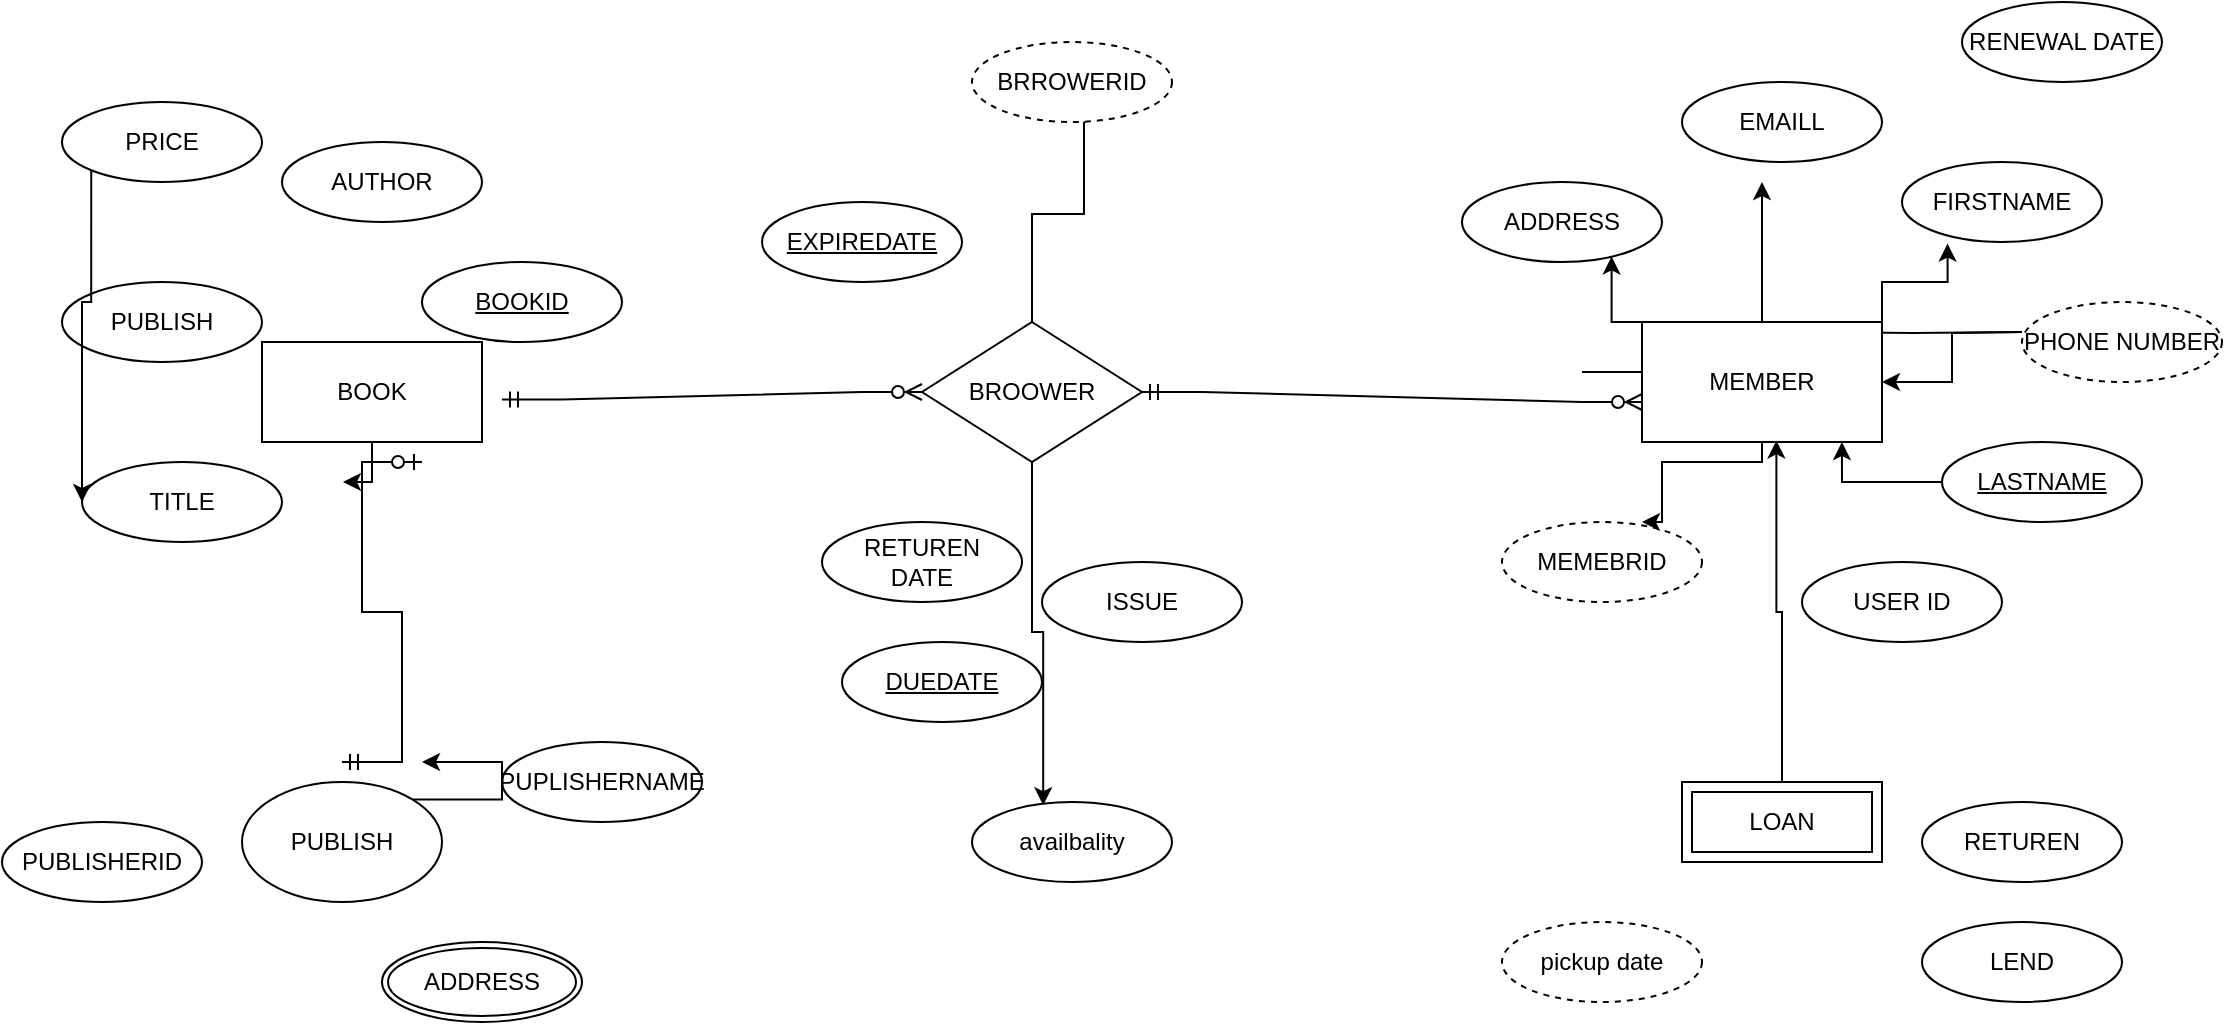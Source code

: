 <mxfile version="24.7.8">
  <diagram name="Page-1" id="AIigmaH4G415NGv4w28b">
    <mxGraphModel dx="2140" dy="621" grid="1" gridSize="10" guides="1" tooltips="1" connect="1" arrows="1" fold="1" page="1" pageScale="1" pageWidth="850" pageHeight="1100" math="0" shadow="0">
      <root>
        <mxCell id="0" />
        <mxCell id="1" parent="0" />
        <mxCell id="CXwAQgRN35xxSamlwrBf-2" value="AUTHOR" style="ellipse;whiteSpace=wrap;html=1;align=center;" parent="1" vertex="1">
          <mxGeometry x="-20" y="150" width="100" height="40" as="geometry" />
        </mxCell>
        <mxCell id="CXwAQgRN35xxSamlwrBf-3" value="BOOKID" style="ellipse;whiteSpace=wrap;html=1;align=center;fontStyle=4;" parent="1" vertex="1">
          <mxGeometry x="50" y="210" width="100" height="40" as="geometry" />
        </mxCell>
        <mxCell id="CXwAQgRN35xxSamlwrBf-5" style="edgeStyle=orthogonalEdgeStyle;rounded=0;orthogonalLoop=1;jettySize=auto;html=1;exitX=0.5;exitY=1;exitDx=0;exitDy=0;" parent="1" edge="1">
          <mxGeometry relative="1" as="geometry">
            <mxPoint x="185" y="220" as="sourcePoint" />
            <mxPoint x="185" y="220" as="targetPoint" />
          </mxGeometry>
        </mxCell>
        <mxCell id="CXwAQgRN35xxSamlwrBf-7" value="TITLE" style="ellipse;whiteSpace=wrap;html=1;align=center;" parent="1" vertex="1">
          <mxGeometry x="-120" y="310" width="100" height="40" as="geometry" />
        </mxCell>
        <mxCell id="CXwAQgRN35xxSamlwrBf-8" value="PUBLISH" style="ellipse;whiteSpace=wrap;html=1;align=center;" parent="1" vertex="1">
          <mxGeometry x="-130" y="220" width="100" height="40" as="geometry" />
        </mxCell>
        <mxCell id="eC1AK_5KEr0Wa4dRXDWK-27" style="edgeStyle=orthogonalEdgeStyle;rounded=0;orthogonalLoop=1;jettySize=auto;html=1;exitX=0;exitY=0;exitDx=0;exitDy=0;" parent="1" source="CXwAQgRN35xxSamlwrBf-9" target="CXwAQgRN35xxSamlwrBf-7" edge="1">
          <mxGeometry relative="1" as="geometry">
            <mxPoint x="-70" y="270" as="targetPoint" />
            <Array as="points">
              <mxPoint x="-115" y="230" />
              <mxPoint x="-120" y="230" />
            </Array>
          </mxGeometry>
        </mxCell>
        <mxCell id="CXwAQgRN35xxSamlwrBf-9" value="PRICE" style="ellipse;whiteSpace=wrap;html=1;align=center;" parent="1" vertex="1">
          <mxGeometry x="-130" y="130" width="100" height="40" as="geometry" />
        </mxCell>
        <mxCell id="CXwAQgRN35xxSamlwrBf-20" style="edgeStyle=orthogonalEdgeStyle;rounded=0;orthogonalLoop=1;jettySize=auto;html=1;" parent="1" source="CXwAQgRN35xxSamlwrBf-10" edge="1">
          <mxGeometry relative="1" as="geometry">
            <mxPoint x="380" y="130" as="targetPoint" />
            <Array as="points">
              <mxPoint x="355" y="186" />
              <mxPoint x="381" y="186" />
            </Array>
          </mxGeometry>
        </mxCell>
        <mxCell id="CXwAQgRN35xxSamlwrBf-10" value="BROOWER" style="shape=rhombus;perimeter=rhombusPerimeter;whiteSpace=wrap;html=1;align=center;" parent="1" vertex="1">
          <mxGeometry x="300" y="240" width="110" height="70" as="geometry" />
        </mxCell>
        <mxCell id="jmydCTeTB-2I-J8kcOm2-3" style="edgeStyle=orthogonalEdgeStyle;rounded=0;orthogonalLoop=1;jettySize=auto;html=1;" parent="1" source="CXwAQgRN35xxSamlwrBf-11" edge="1">
          <mxGeometry relative="1" as="geometry">
            <mxPoint x="10" y="320" as="targetPoint" />
          </mxGeometry>
        </mxCell>
        <mxCell id="CXwAQgRN35xxSamlwrBf-11" value="BOOK" style="whiteSpace=wrap;html=1;align=center;" parent="1" vertex="1">
          <mxGeometry x="-30" y="250" width="110" height="50" as="geometry" />
        </mxCell>
        <mxCell id="eC1AK_5KEr0Wa4dRXDWK-10" value="" style="edgeStyle=orthogonalEdgeStyle;rounded=0;orthogonalLoop=1;jettySize=auto;html=1;" parent="1" target="eC1AK_5KEr0Wa4dRXDWK-9" edge="1">
          <mxGeometry relative="1" as="geometry">
            <mxPoint x="850" y="245" as="sourcePoint" />
          </mxGeometry>
        </mxCell>
        <mxCell id="CXwAQgRN35xxSamlwrBf-21" value="BRROWERID" style="ellipse;whiteSpace=wrap;html=1;align=center;dashed=1;" parent="1" vertex="1">
          <mxGeometry x="325" y="100" width="100" height="40" as="geometry" />
        </mxCell>
        <mxCell id="CXwAQgRN35xxSamlwrBf-31" value="LASTNAME" style="ellipse;whiteSpace=wrap;html=1;align=center;fontStyle=4;" parent="1" vertex="1">
          <mxGeometry x="810" y="300" width="100" height="40" as="geometry" />
        </mxCell>
        <mxCell id="CXwAQgRN35xxSamlwrBf-32" value="FIRSTNAME" style="ellipse;whiteSpace=wrap;html=1;align=center;" parent="1" vertex="1">
          <mxGeometry x="790" y="160" width="100" height="40" as="geometry" />
        </mxCell>
        <mxCell id="CXwAQgRN35xxSamlwrBf-34" value="ADDRESS" style="ellipse;whiteSpace=wrap;html=1;align=center;" parent="1" vertex="1">
          <mxGeometry x="570" y="170" width="100" height="40" as="geometry" />
        </mxCell>
        <mxCell id="CXwAQgRN35xxSamlwrBf-35" value="PHONE NUMBER" style="ellipse;whiteSpace=wrap;html=1;align=center;dashed=1;" parent="1" vertex="1">
          <mxGeometry x="850" y="230" width="100" height="40" as="geometry" />
        </mxCell>
        <mxCell id="CXwAQgRN35xxSamlwrBf-36" value="EMAILL" style="ellipse;whiteSpace=wrap;html=1;align=center;" parent="1" vertex="1">
          <mxGeometry x="680" y="120" width="100" height="40" as="geometry" />
        </mxCell>
        <mxCell id="eC1AK_5KEr0Wa4dRXDWK-3" style="edgeStyle=orthogonalEdgeStyle;rounded=0;orthogonalLoop=1;jettySize=auto;html=1;exitX=0.5;exitY=1;exitDx=0;exitDy=0;" parent="1" source="CXwAQgRN35xxSamlwrBf-39" edge="1">
          <mxGeometry relative="1" as="geometry">
            <mxPoint x="640" y="350" as="targetPoint" />
          </mxGeometry>
        </mxCell>
        <mxCell id="CXwAQgRN35xxSamlwrBf-39" value="MEMEBRID" style="ellipse;whiteSpace=wrap;html=1;align=center;dashed=1;" parent="1" vertex="1">
          <mxGeometry x="590" y="340" width="100" height="40" as="geometry" />
        </mxCell>
        <mxCell id="CXwAQgRN35xxSamlwrBf-40" value="ISSUE" style="ellipse;whiteSpace=wrap;html=1;align=center;" parent="1" vertex="1">
          <mxGeometry x="360" y="360" width="100" height="40" as="geometry" />
        </mxCell>
        <mxCell id="CXwAQgRN35xxSamlwrBf-37" value="EXPIREDATE" style="ellipse;whiteSpace=wrap;html=1;align=center;fontStyle=4;" parent="1" vertex="1">
          <mxGeometry x="220" y="180" width="100" height="40" as="geometry" />
        </mxCell>
        <mxCell id="CXwAQgRN35xxSamlwrBf-49" value="RETUREN&lt;div&gt;DATE&lt;/div&gt;" style="ellipse;whiteSpace=wrap;html=1;align=center;" parent="1" vertex="1">
          <mxGeometry x="250" y="340" width="100" height="40" as="geometry" />
        </mxCell>
        <mxCell id="CXwAQgRN35xxSamlwrBf-48" value="pickup date" style="ellipse;whiteSpace=wrap;html=1;align=center;dashed=1;" parent="1" vertex="1">
          <mxGeometry x="590" y="540" width="100" height="40" as="geometry" />
        </mxCell>
        <mxCell id="eC1AK_5KEr0Wa4dRXDWK-2" value="availbality" style="ellipse;whiteSpace=wrap;html=1;align=center;" parent="1" vertex="1">
          <mxGeometry x="325" y="480" width="100" height="40" as="geometry" />
        </mxCell>
        <mxCell id="eC1AK_5KEr0Wa4dRXDWK-4" value="" style="edgeStyle=entityRelationEdgeStyle;fontSize=12;html=1;endArrow=ERzeroToMany;startArrow=ERmandOne;rounded=0;exitX=1;exitY=0.5;exitDx=0;exitDy=0;" parent="1" target="CXwAQgRN35xxSamlwrBf-10" edge="1">
          <mxGeometry width="100" height="100" relative="1" as="geometry">
            <mxPoint x="90" y="278.75" as="sourcePoint" />
            <mxPoint x="280" y="271.25" as="targetPoint" />
            <Array as="points">
              <mxPoint x="270" y="261.25" />
            </Array>
          </mxGeometry>
        </mxCell>
        <mxCell id="eC1AK_5KEr0Wa4dRXDWK-6" style="edgeStyle=orthogonalEdgeStyle;rounded=0;orthogonalLoop=1;jettySize=auto;html=1;entryX=0.356;entryY=0.04;entryDx=0;entryDy=0;entryPerimeter=0;" parent="1" source="CXwAQgRN35xxSamlwrBf-10" target="eC1AK_5KEr0Wa4dRXDWK-2" edge="1">
          <mxGeometry relative="1" as="geometry" />
        </mxCell>
        <mxCell id="eC1AK_5KEr0Wa4dRXDWK-7" style="edgeStyle=orthogonalEdgeStyle;rounded=0;orthogonalLoop=1;jettySize=auto;html=1;exitX=0;exitY=1;exitDx=0;exitDy=0;entryX=0.7;entryY=0;entryDx=0;entryDy=0;entryPerimeter=0;" parent="1" target="CXwAQgRN35xxSamlwrBf-39" edge="1">
          <mxGeometry relative="1" as="geometry">
            <mxPoint x="630" y="265" as="sourcePoint" />
            <Array as="points">
              <mxPoint x="720" y="265" />
              <mxPoint x="720" y="310" />
              <mxPoint x="670" y="310" />
              <mxPoint x="670" y="340" />
            </Array>
          </mxGeometry>
        </mxCell>
        <mxCell id="eC1AK_5KEr0Wa4dRXDWK-8" style="edgeStyle=orthogonalEdgeStyle;rounded=0;orthogonalLoop=1;jettySize=auto;html=1;exitX=1;exitY=0.5;exitDx=0;exitDy=0;" parent="1" edge="1">
          <mxGeometry relative="1" as="geometry">
            <mxPoint x="850" y="245" as="sourcePoint" />
            <mxPoint x="740" y="265" as="targetPoint" />
          </mxGeometry>
        </mxCell>
        <mxCell id="eC1AK_5KEr0Wa4dRXDWK-12" style="edgeStyle=orthogonalEdgeStyle;rounded=0;orthogonalLoop=1;jettySize=auto;html=1;" parent="1" source="eC1AK_5KEr0Wa4dRXDWK-9" edge="1">
          <mxGeometry relative="1" as="geometry">
            <mxPoint x="720" y="170" as="targetPoint" />
          </mxGeometry>
        </mxCell>
        <mxCell id="eC1AK_5KEr0Wa4dRXDWK-9" value="MEMBER" style="whiteSpace=wrap;html=1;" parent="1" vertex="1">
          <mxGeometry x="660" y="240" width="120" height="60" as="geometry" />
        </mxCell>
        <mxCell id="eC1AK_5KEr0Wa4dRXDWK-11" style="edgeStyle=orthogonalEdgeStyle;rounded=0;orthogonalLoop=1;jettySize=auto;html=1;exitX=1;exitY=0;exitDx=0;exitDy=0;entryX=0.228;entryY=1.02;entryDx=0;entryDy=0;entryPerimeter=0;" parent="1" source="eC1AK_5KEr0Wa4dRXDWK-9" target="CXwAQgRN35xxSamlwrBf-32" edge="1">
          <mxGeometry relative="1" as="geometry" />
        </mxCell>
        <mxCell id="eC1AK_5KEr0Wa4dRXDWK-13" style="edgeStyle=orthogonalEdgeStyle;rounded=0;orthogonalLoop=1;jettySize=auto;html=1;exitX=0;exitY=0;exitDx=0;exitDy=0;entryX=0.748;entryY=0.93;entryDx=0;entryDy=0;entryPerimeter=0;" parent="1" source="eC1AK_5KEr0Wa4dRXDWK-9" target="CXwAQgRN35xxSamlwrBf-34" edge="1">
          <mxGeometry relative="1" as="geometry" />
        </mxCell>
        <mxCell id="eC1AK_5KEr0Wa4dRXDWK-19" value="DUEDATE" style="ellipse;whiteSpace=wrap;html=1;align=center;fontStyle=4;" parent="1" vertex="1">
          <mxGeometry x="260" y="400" width="100" height="40" as="geometry" />
        </mxCell>
        <mxCell id="eC1AK_5KEr0Wa4dRXDWK-20" value="RENEWAL DATE" style="ellipse;whiteSpace=wrap;html=1;align=center;" parent="1" vertex="1">
          <mxGeometry x="820" y="80" width="100" height="40" as="geometry" />
        </mxCell>
        <mxCell id="eC1AK_5KEr0Wa4dRXDWK-21" value="LEND" style="ellipse;whiteSpace=wrap;html=1;align=center;" parent="1" vertex="1">
          <mxGeometry x="800" y="540" width="100" height="40" as="geometry" />
        </mxCell>
        <mxCell id="eC1AK_5KEr0Wa4dRXDWK-23" value="USER ID" style="ellipse;whiteSpace=wrap;html=1;align=center;" parent="1" vertex="1">
          <mxGeometry x="740" y="360" width="100" height="40" as="geometry" />
        </mxCell>
        <mxCell id="jmydCTeTB-2I-J8kcOm2-4" style="edgeStyle=orthogonalEdgeStyle;rounded=0;orthogonalLoop=1;jettySize=auto;html=1;exitX=1;exitY=0;exitDx=0;exitDy=0;" parent="1" source="eC1AK_5KEr0Wa4dRXDWK-26" edge="1">
          <mxGeometry relative="1" as="geometry">
            <mxPoint x="50" y="460" as="targetPoint" />
            <Array as="points">
              <mxPoint x="90" y="479" />
              <mxPoint x="90" y="460" />
            </Array>
          </mxGeometry>
        </mxCell>
        <mxCell id="eC1AK_5KEr0Wa4dRXDWK-26" value="PUBLISH" style="ellipse;whiteSpace=wrap;html=1;align=center;" parent="1" vertex="1">
          <mxGeometry x="-40" y="470" width="100" height="60" as="geometry" />
        </mxCell>
        <mxCell id="eC1AK_5KEr0Wa4dRXDWK-29" value="" style="edgeStyle=entityRelationEdgeStyle;fontSize=12;html=1;endArrow=ERzeroToMany;startArrow=ERmandOne;rounded=0;exitX=1;exitY=0.5;exitDx=0;exitDy=0;" parent="1" source="CXwAQgRN35xxSamlwrBf-10" edge="1">
          <mxGeometry width="100" height="100" relative="1" as="geometry">
            <mxPoint x="560" y="380" as="sourcePoint" />
            <mxPoint x="660" y="280" as="targetPoint" />
          </mxGeometry>
        </mxCell>
        <mxCell id="eC1AK_5KEr0Wa4dRXDWK-30" style="edgeStyle=orthogonalEdgeStyle;rounded=0;orthogonalLoop=1;jettySize=auto;html=1;exitX=0;exitY=0.5;exitDx=0;exitDy=0;entryX=0.833;entryY=1;entryDx=0;entryDy=0;entryPerimeter=0;" parent="1" source="CXwAQgRN35xxSamlwrBf-31" target="eC1AK_5KEr0Wa4dRXDWK-9" edge="1">
          <mxGeometry relative="1" as="geometry" />
        </mxCell>
        <mxCell id="jmydCTeTB-2I-J8kcOm2-2" value="" style="edgeStyle=entityRelationEdgeStyle;fontSize=12;html=1;endArrow=ERzeroToOne;startArrow=ERmandOne;rounded=0;" parent="1" edge="1">
          <mxGeometry width="100" height="100" relative="1" as="geometry">
            <mxPoint x="10" y="460" as="sourcePoint" />
            <mxPoint x="50" y="310" as="targetPoint" />
            <Array as="points">
              <mxPoint x="20" y="460" />
              <mxPoint x="-150" y="380" />
              <mxPoint x="-150" y="390" />
              <mxPoint x="-480" y="320" />
              <mxPoint x="10" y="310" />
            </Array>
          </mxGeometry>
        </mxCell>
        <mxCell id="jmydCTeTB-2I-J8kcOm2-5" value="PUBLISHERID" style="ellipse;whiteSpace=wrap;html=1;align=center;" parent="1" vertex="1">
          <mxGeometry x="-160" y="490" width="100" height="40" as="geometry" />
        </mxCell>
        <mxCell id="jmydCTeTB-2I-J8kcOm2-6" value="ADDRESS" style="ellipse;shape=doubleEllipse;margin=3;whiteSpace=wrap;html=1;align=center;" parent="1" vertex="1">
          <mxGeometry x="30" y="550" width="100" height="40" as="geometry" />
        </mxCell>
        <mxCell id="jmydCTeTB-2I-J8kcOm2-7" value="PUPLISHERNAME" style="ellipse;whiteSpace=wrap;html=1;align=center;" parent="1" vertex="1">
          <mxGeometry x="90" y="450" width="100" height="40" as="geometry" />
        </mxCell>
        <mxCell id="wnWESZ2sgjdwJee5JBT--2" style="edgeStyle=orthogonalEdgeStyle;rounded=0;orthogonalLoop=1;jettySize=auto;html=1;entryX=0.56;entryY=0.987;entryDx=0;entryDy=0;entryPerimeter=0;" edge="1" parent="1" source="wnWESZ2sgjdwJee5JBT--1" target="eC1AK_5KEr0Wa4dRXDWK-9">
          <mxGeometry relative="1" as="geometry">
            <mxPoint x="730" y="350" as="targetPoint" />
          </mxGeometry>
        </mxCell>
        <mxCell id="wnWESZ2sgjdwJee5JBT--1" value="LOAN" style="shape=ext;margin=3;double=1;whiteSpace=wrap;html=1;align=center;" vertex="1" parent="1">
          <mxGeometry x="680" y="470" width="100" height="40" as="geometry" />
        </mxCell>
        <mxCell id="wnWESZ2sgjdwJee5JBT--3" value="RETUREN" style="ellipse;whiteSpace=wrap;html=1;align=center;" vertex="1" parent="1">
          <mxGeometry x="800" y="480" width="100" height="40" as="geometry" />
        </mxCell>
      </root>
    </mxGraphModel>
  </diagram>
</mxfile>
